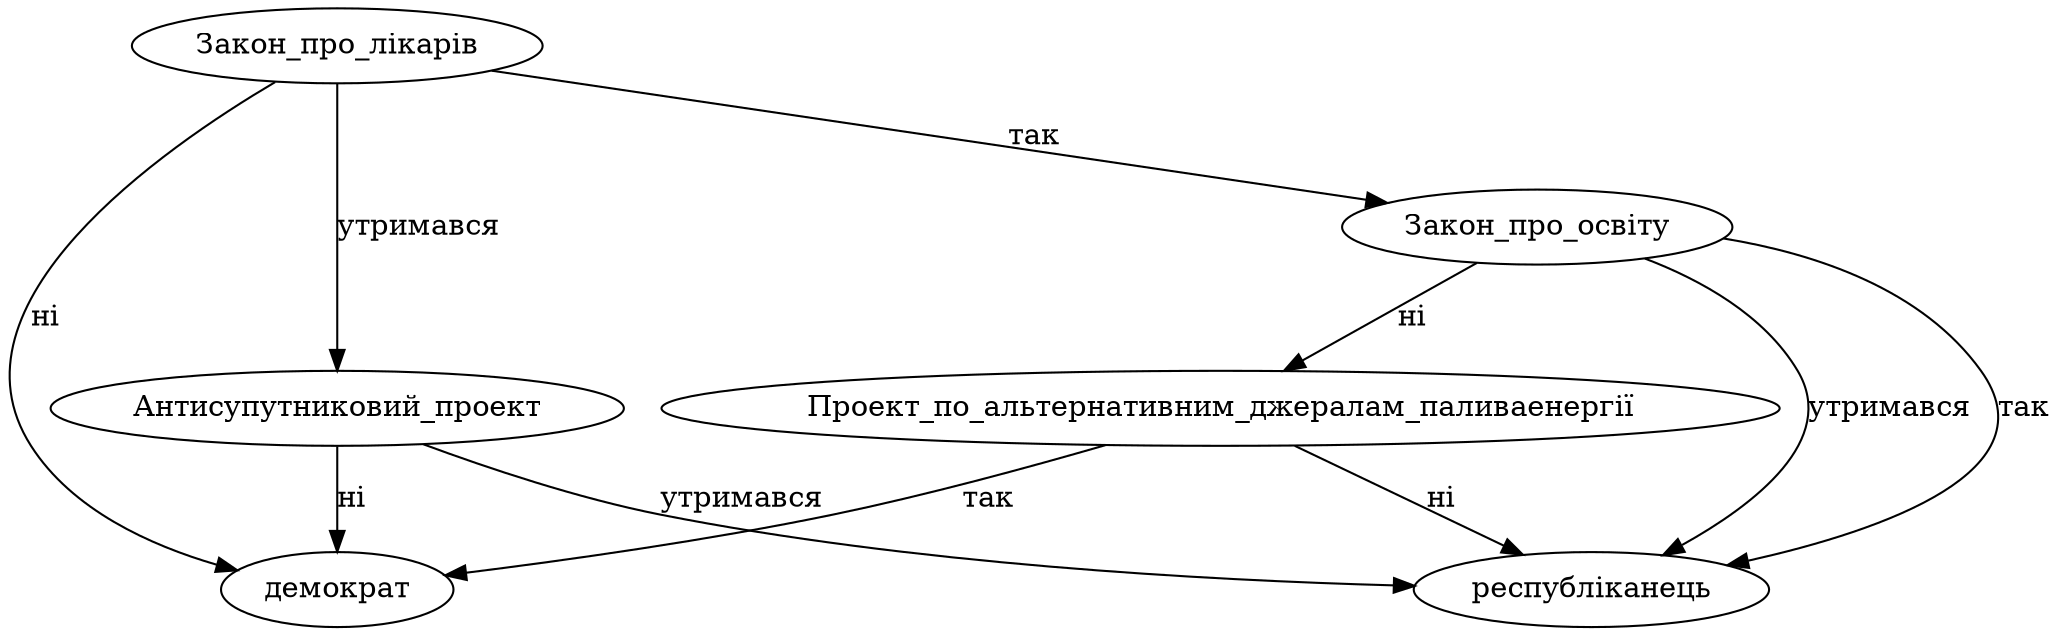digraph Tree {
"Закон_про_лікарів" -> "Антисупутниковий_проект" [label="утримався"];
"Антисупутниковий_проект" -> "республіканець" [label="утримався"];
"Антисупутниковий_проект" -> "демократ" [label="ні"];
"Закон_про_лікарів" -> "демократ" [label="ні"];
"Закон_про_лікарів" -> "Закон_про_освіту" [label="так"];
"Закон_про_освіту" -> "республіканець" [label="утримався"];
"Закон_про_освіту" -> "Проект_по_альтернативним_джералам_паливаенергії" [label="ні"];
"Проект_по_альтернативним_джералам_паливаенергії" -> "республіканець" [label="ні"];
"Проект_по_альтернативним_джералам_паливаенергії" -> "демократ" [label="так"];
"Закон_про_освіту" -> "республіканець" [label="так"];
}